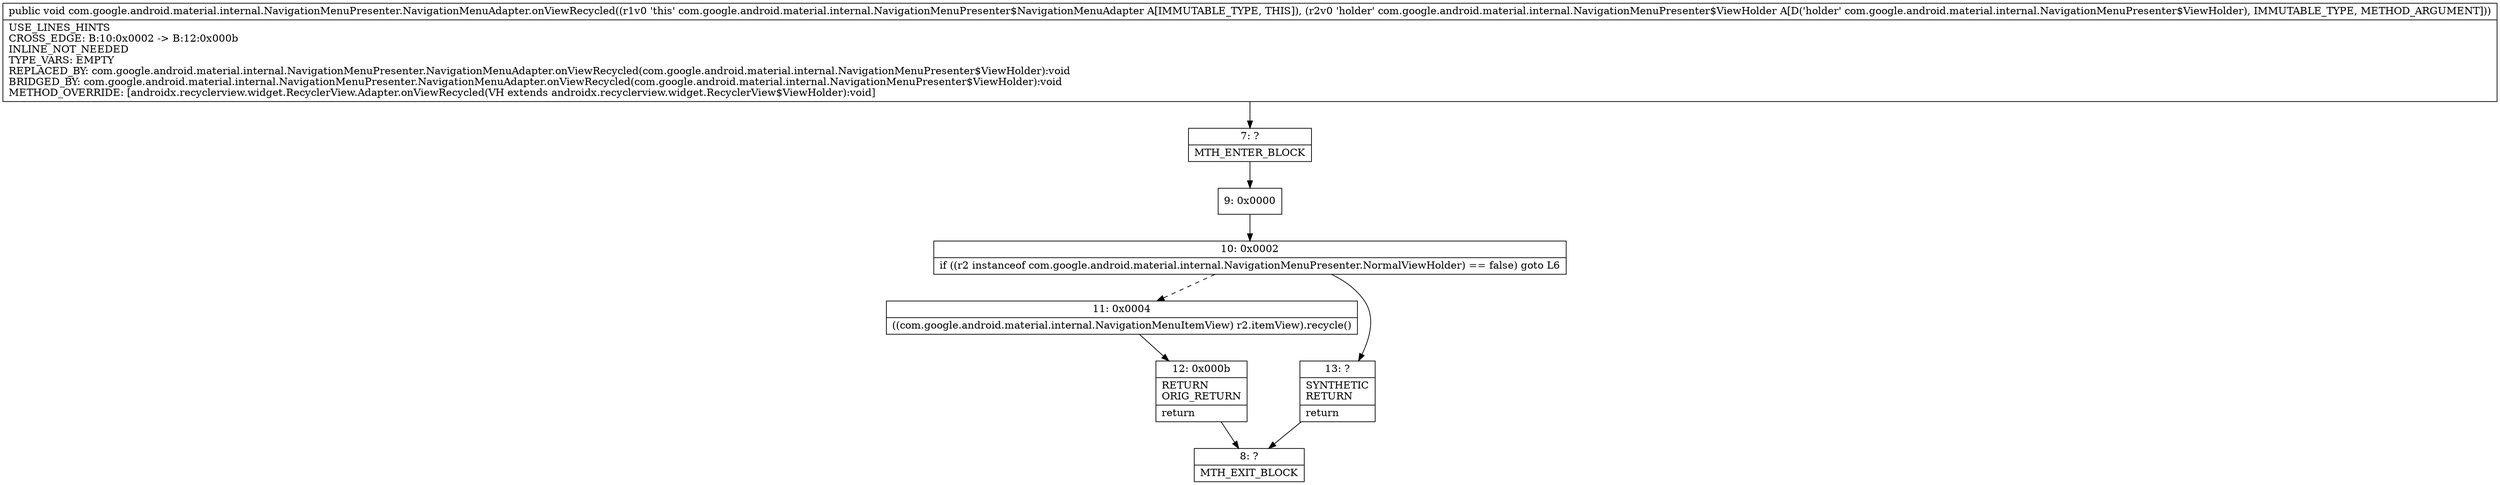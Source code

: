digraph "CFG forcom.google.android.material.internal.NavigationMenuPresenter.NavigationMenuAdapter.onViewRecycled(Lcom\/google\/android\/material\/internal\/NavigationMenuPresenter$ViewHolder;)V" {
Node_7 [shape=record,label="{7\:\ ?|MTH_ENTER_BLOCK\l}"];
Node_9 [shape=record,label="{9\:\ 0x0000}"];
Node_10 [shape=record,label="{10\:\ 0x0002|if ((r2 instanceof com.google.android.material.internal.NavigationMenuPresenter.NormalViewHolder) == false) goto L6\l}"];
Node_11 [shape=record,label="{11\:\ 0x0004|((com.google.android.material.internal.NavigationMenuItemView) r2.itemView).recycle()\l}"];
Node_12 [shape=record,label="{12\:\ 0x000b|RETURN\lORIG_RETURN\l|return\l}"];
Node_8 [shape=record,label="{8\:\ ?|MTH_EXIT_BLOCK\l}"];
Node_13 [shape=record,label="{13\:\ ?|SYNTHETIC\lRETURN\l|return\l}"];
MethodNode[shape=record,label="{public void com.google.android.material.internal.NavigationMenuPresenter.NavigationMenuAdapter.onViewRecycled((r1v0 'this' com.google.android.material.internal.NavigationMenuPresenter$NavigationMenuAdapter A[IMMUTABLE_TYPE, THIS]), (r2v0 'holder' com.google.android.material.internal.NavigationMenuPresenter$ViewHolder A[D('holder' com.google.android.material.internal.NavigationMenuPresenter$ViewHolder), IMMUTABLE_TYPE, METHOD_ARGUMENT]))  | USE_LINES_HINTS\lCROSS_EDGE: B:10:0x0002 \-\> B:12:0x000b\lINLINE_NOT_NEEDED\lTYPE_VARS: EMPTY\lREPLACED_BY: com.google.android.material.internal.NavigationMenuPresenter.NavigationMenuAdapter.onViewRecycled(com.google.android.material.internal.NavigationMenuPresenter$ViewHolder):void\lBRIDGED_BY: com.google.android.material.internal.NavigationMenuPresenter.NavigationMenuAdapter.onViewRecycled(com.google.android.material.internal.NavigationMenuPresenter$ViewHolder):void\lMETHOD_OVERRIDE: [androidx.recyclerview.widget.RecyclerView.Adapter.onViewRecycled(VH extends androidx.recyclerview.widget.RecyclerView$ViewHolder):void]\l}"];
MethodNode -> Node_7;Node_7 -> Node_9;
Node_9 -> Node_10;
Node_10 -> Node_11[style=dashed];
Node_10 -> Node_13;
Node_11 -> Node_12;
Node_12 -> Node_8;
Node_13 -> Node_8;
}

